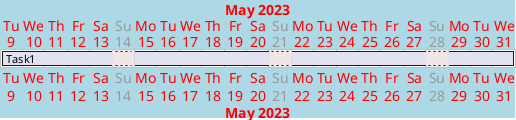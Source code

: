 {
  "sha1": "7m0at86u9gscp0aybrtyztxqdw0u9lv",
  "insertion": {
    "when": "2024-05-30T20:48:21.238Z",
    "url": "https://github.com/plantuml/plantuml/issues/1421",
    "user": "plantuml@gmail.com"
  }
}
@startgantt
<style>
timeline {
    BackGroundColor lightblue
    FontName Helvetica
    FontSize 14
    FontColor Red
}
</style>
Project starts the 2023-05-09

[Task1] lasts 20 days
sunday are closed

@endgantt
